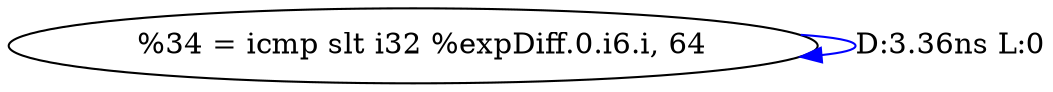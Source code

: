 digraph {
Node0x348f940[label="  %34 = icmp slt i32 %expDiff.0.i6.i, 64"];
Node0x348f940 -> Node0x348f940[label="D:3.36ns L:0",color=blue];
}
